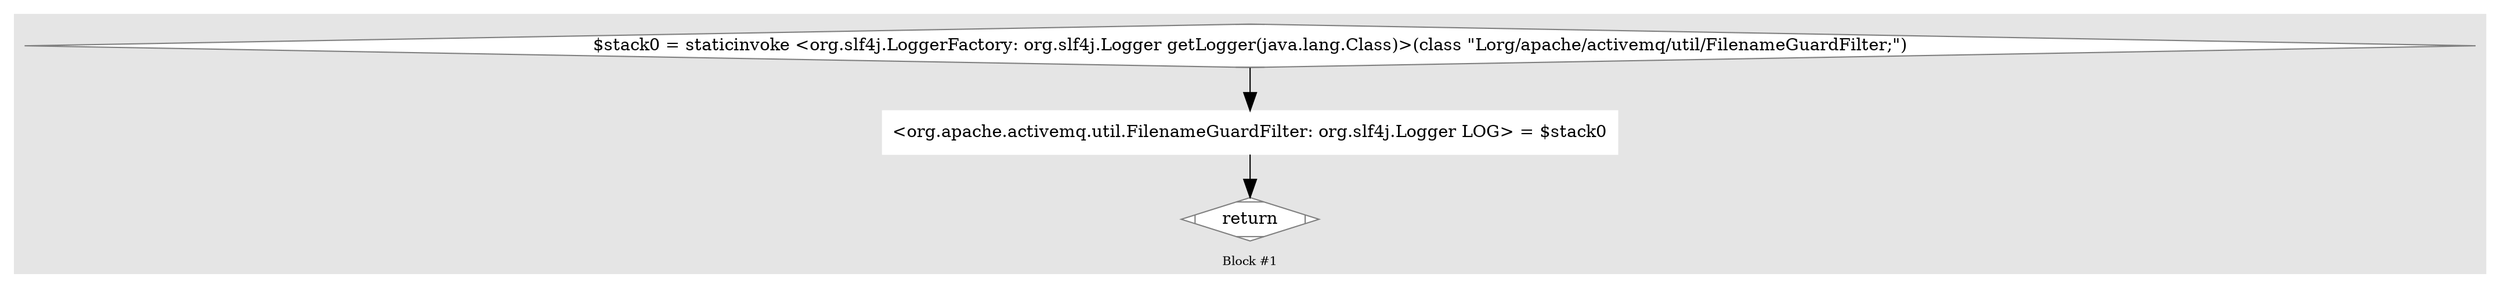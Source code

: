 digraph G {
	compound=true
	labelloc=b
	style=filled
	color=gray90
	node [shape=box,style=filled,color=white]
	edge [fontsize=10,arrowsize=1.5,fontcolor=grey40]
	fontsize=10

//  lines [36: 36] 
	subgraph cluster_879583678 { 
		label = "Block #1"
		752001567[label="$stack0 = staticinvoke &lt;org.slf4j.LoggerFactory: org.slf4j.Logger getLogger(java.lang.Class)&gt;(class &quot;Lorg/apache/activemq/util/FilenameGuardFilter;&quot;)",shape=Mdiamond,color=grey50,fillcolor=white]
		777379084[label="&lt;org.apache.activemq.util.FilenameGuardFilter: org.slf4j.Logger LOG&gt; = $stack0"]
		1954471782[label="return",shape=Mdiamond,color=grey50,fillcolor=white]

		752001567 -> 777379084 -> 1954471782
	}

}